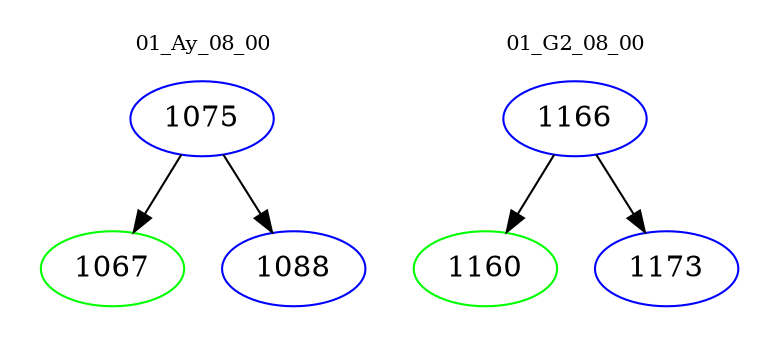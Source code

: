 digraph{
subgraph cluster_0 {
color = white
label = "01_Ay_08_00";
fontsize=10;
T0_1075 [label="1075", color="blue"]
T0_1075 -> T0_1067 [color="black"]
T0_1067 [label="1067", color="green"]
T0_1075 -> T0_1088 [color="black"]
T0_1088 [label="1088", color="blue"]
}
subgraph cluster_1 {
color = white
label = "01_G2_08_00";
fontsize=10;
T1_1166 [label="1166", color="blue"]
T1_1166 -> T1_1160 [color="black"]
T1_1160 [label="1160", color="green"]
T1_1166 -> T1_1173 [color="black"]
T1_1173 [label="1173", color="blue"]
}
}
